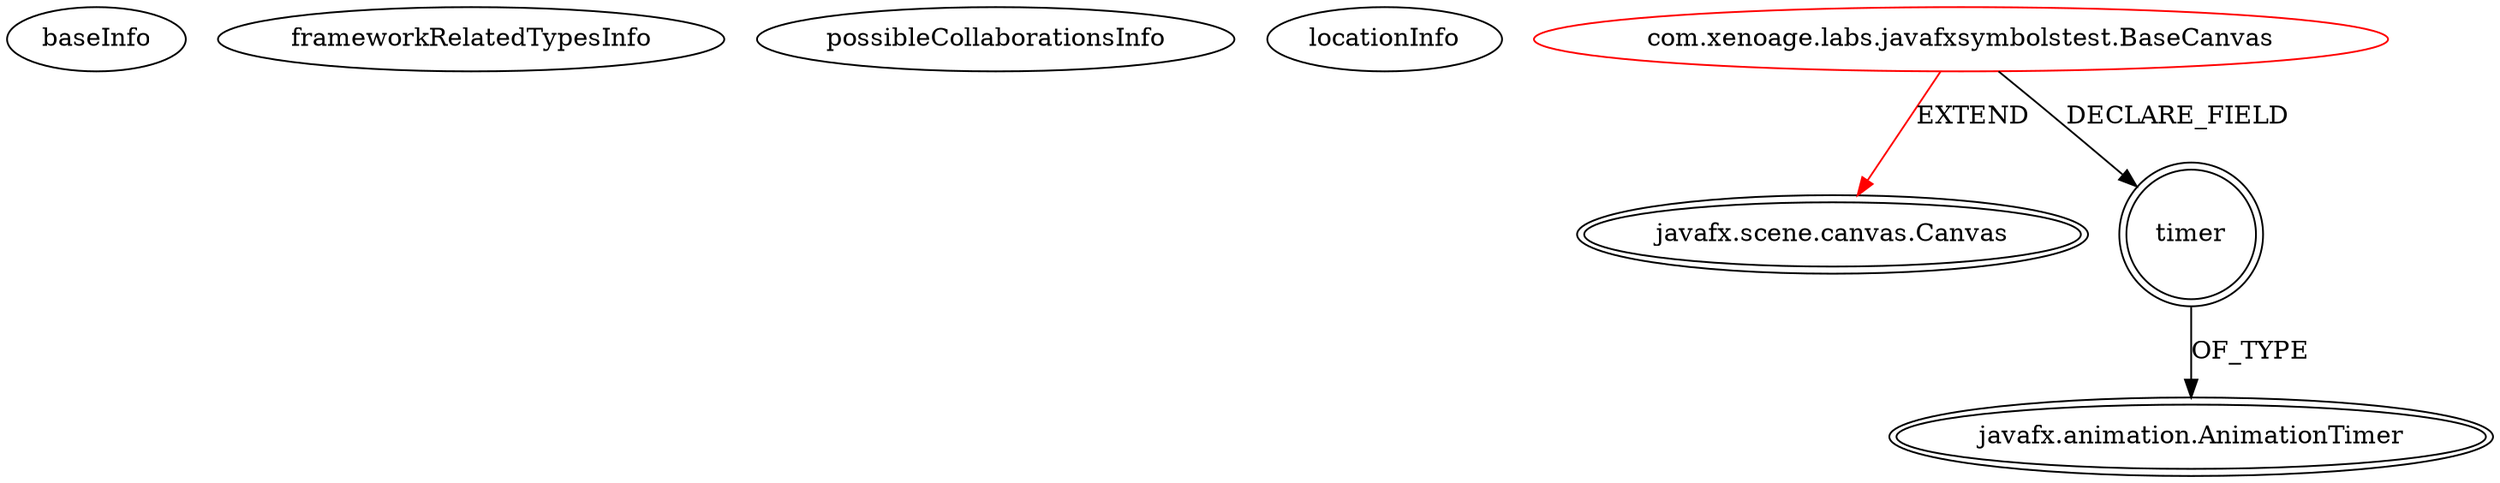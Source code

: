 digraph {
baseInfo[graphId=1616,category="extension_graph",isAnonymous=false,possibleRelation=false]
frameworkRelatedTypesInfo[0="javafx.scene.canvas.Canvas"]
possibleCollaborationsInfo[]
locationInfo[projectName="Xenoage-Labs",filePath="/Xenoage-Labs/Labs-master/JavaFXSymbolsTest/src/com/xenoage/labs/javafxsymbolstest/BaseCanvas.java",contextSignature="BaseCanvas",graphId="1616"]
0[label="com.xenoage.labs.javafxsymbolstest.BaseCanvas",vertexType="ROOT_CLIENT_CLASS_DECLARATION",isFrameworkType=false,color=red]
1[label="javafx.scene.canvas.Canvas",vertexType="FRAMEWORK_CLASS_TYPE",isFrameworkType=true,peripheries=2]
2[label="timer",vertexType="FIELD_DECLARATION",isFrameworkType=true,peripheries=2,shape=circle]
3[label="javafx.animation.AnimationTimer",vertexType="FRAMEWORK_CLASS_TYPE",isFrameworkType=true,peripheries=2]
0->1[label="EXTEND",color=red]
0->2[label="DECLARE_FIELD"]
2->3[label="OF_TYPE"]
}
